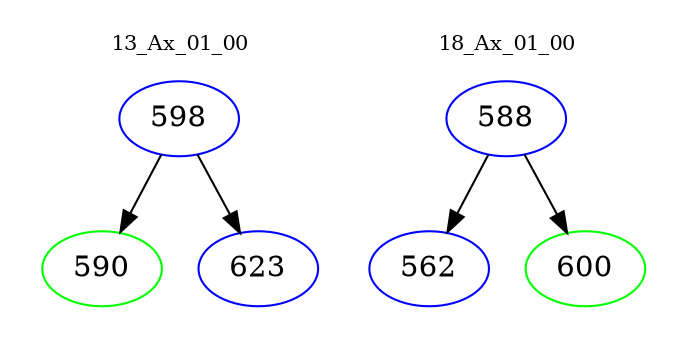 digraph{
subgraph cluster_0 {
color = white
label = "13_Ax_01_00";
fontsize=10;
T0_598 [label="598", color="blue"]
T0_598 -> T0_590 [color="black"]
T0_590 [label="590", color="green"]
T0_598 -> T0_623 [color="black"]
T0_623 [label="623", color="blue"]
}
subgraph cluster_1 {
color = white
label = "18_Ax_01_00";
fontsize=10;
T1_588 [label="588", color="blue"]
T1_588 -> T1_562 [color="black"]
T1_562 [label="562", color="blue"]
T1_588 -> T1_600 [color="black"]
T1_600 [label="600", color="green"]
}
}

